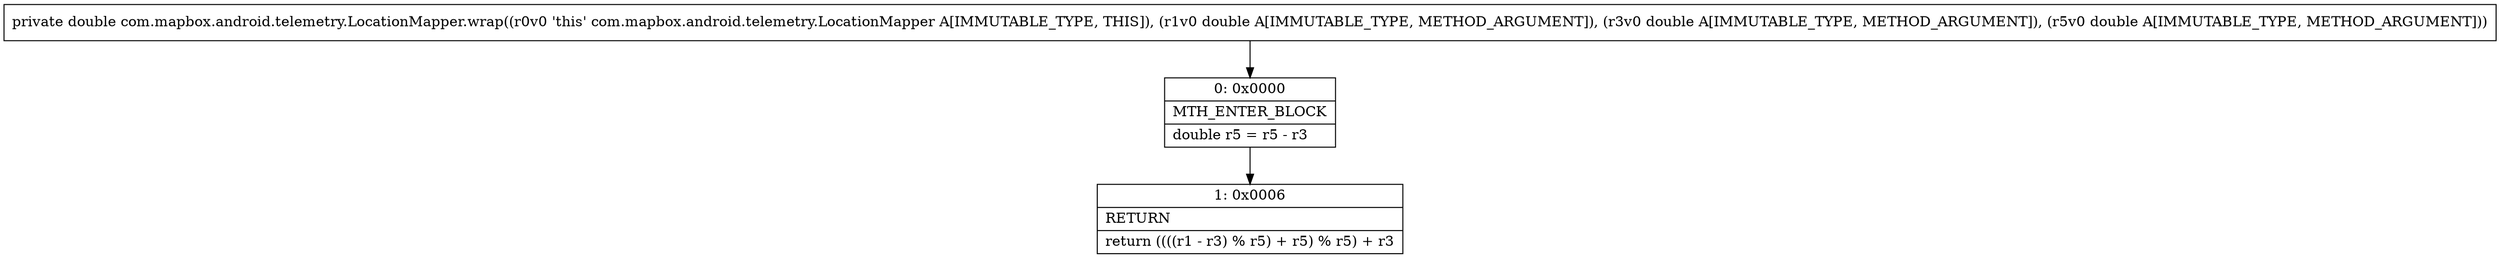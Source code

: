 digraph "CFG forcom.mapbox.android.telemetry.LocationMapper.wrap(DDD)D" {
Node_0 [shape=record,label="{0\:\ 0x0000|MTH_ENTER_BLOCK\l|double r5 = r5 \- r3\l}"];
Node_1 [shape=record,label="{1\:\ 0x0006|RETURN\l|return ((((r1 \- r3) % r5) + r5) % r5) + r3\l}"];
MethodNode[shape=record,label="{private double com.mapbox.android.telemetry.LocationMapper.wrap((r0v0 'this' com.mapbox.android.telemetry.LocationMapper A[IMMUTABLE_TYPE, THIS]), (r1v0 double A[IMMUTABLE_TYPE, METHOD_ARGUMENT]), (r3v0 double A[IMMUTABLE_TYPE, METHOD_ARGUMENT]), (r5v0 double A[IMMUTABLE_TYPE, METHOD_ARGUMENT])) }"];
MethodNode -> Node_0;
Node_0 -> Node_1;
}

